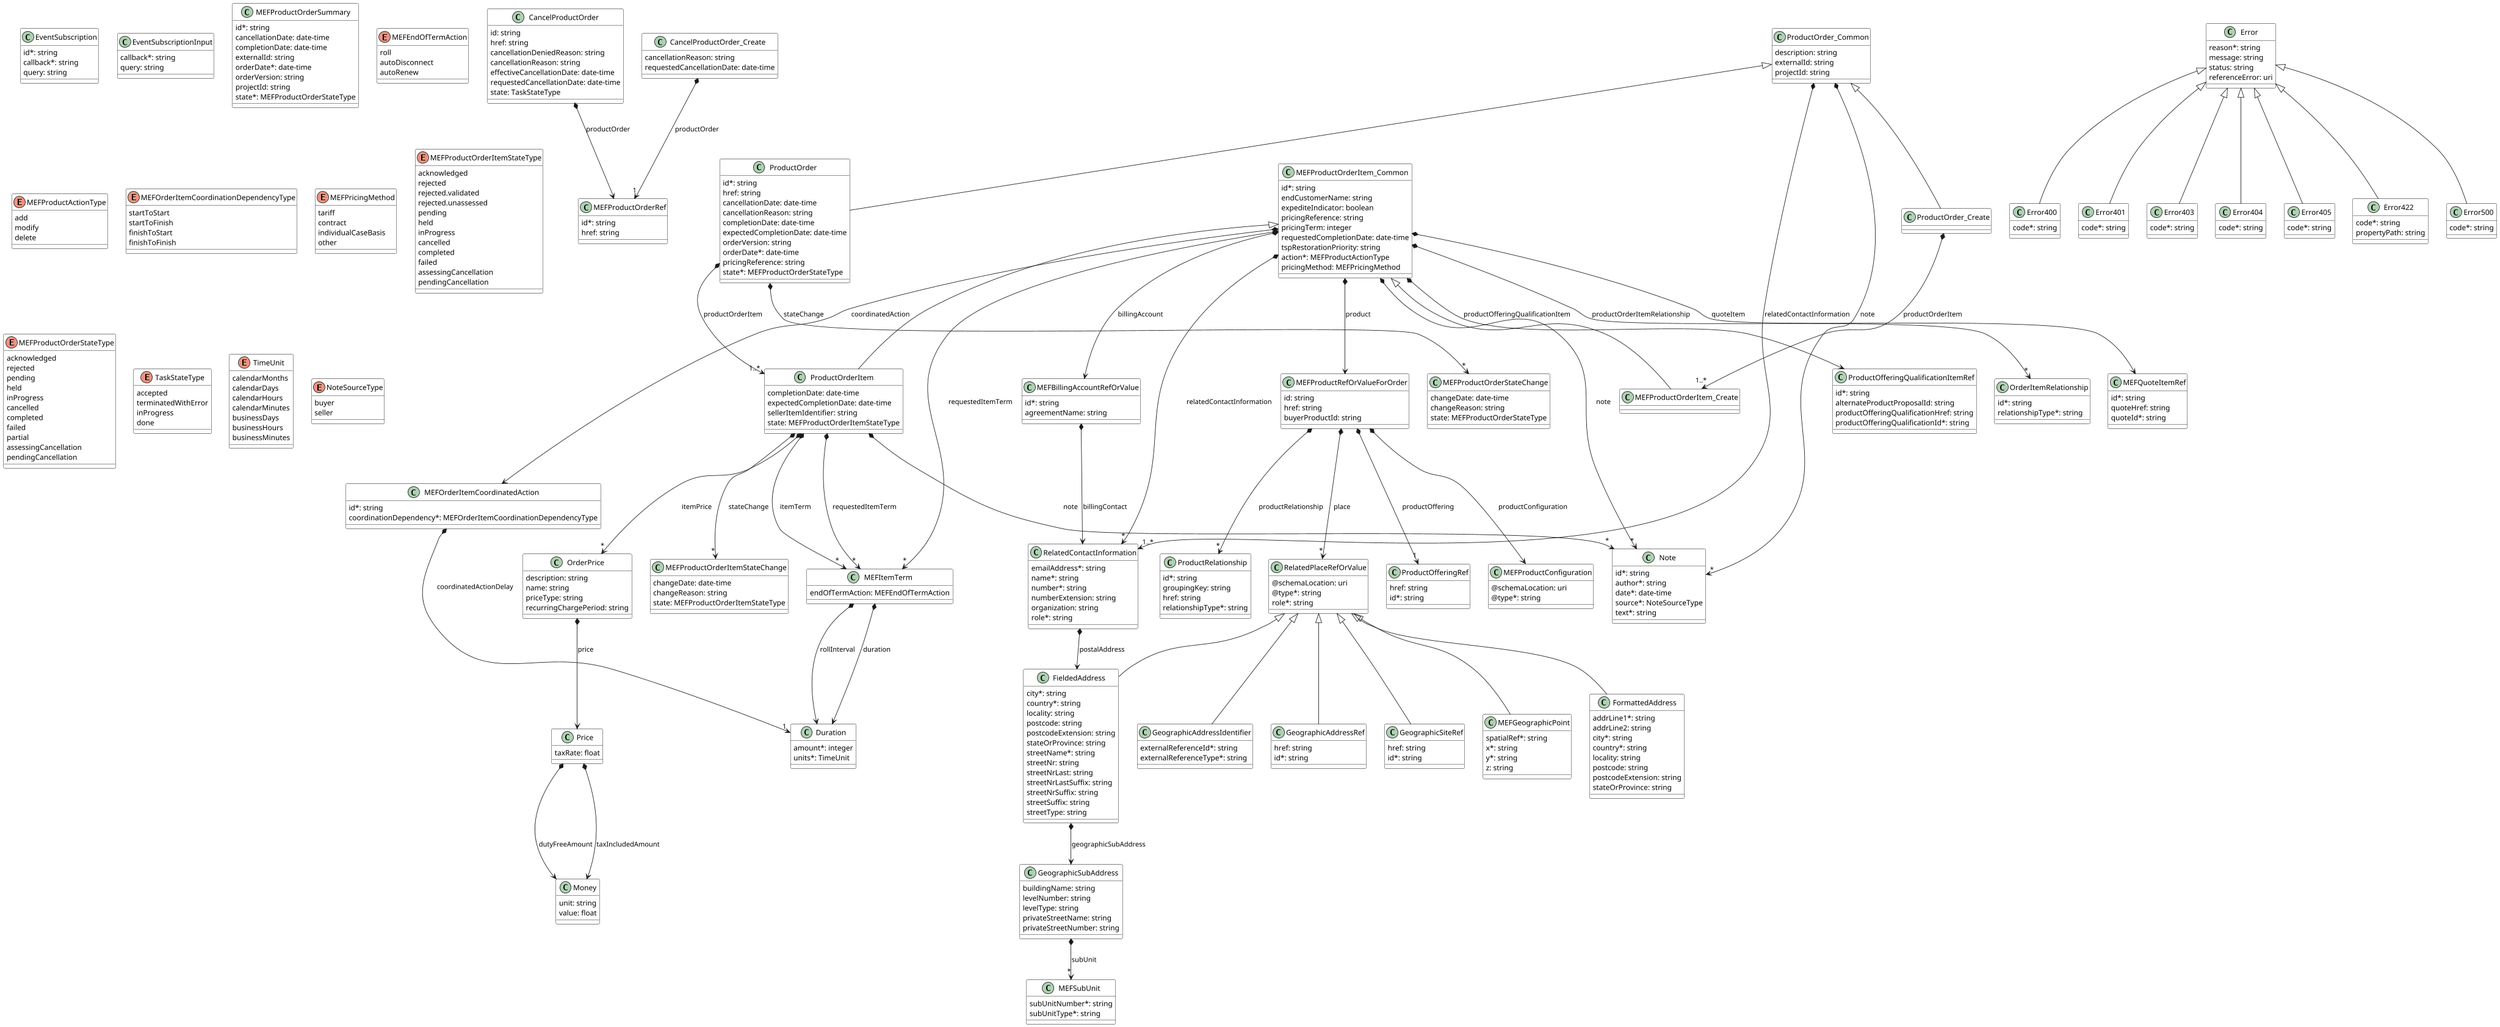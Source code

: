 @startuml
skinparam {
    ClassBackgroundColor White
    ClassBorderColor Black
}
scale 4096 width
class CancelProductOrder {

    id: string 
    href: string 
    cancellationDeniedReason: string 
    cancellationReason: string 
    effectiveCancellationDate: date-time 
    requestedCancellationDate: date-time 
    state: TaskStateType 
}

CancelProductOrder *--> MEFProductOrderRef : productOrder


class CancelProductOrder_Create {

    cancellationReason: string 
    requestedCancellationDate: date-time 
}

CancelProductOrder_Create *-->"1" MEFProductOrderRef : productOrder


class Duration {

    amount*: integer 
    units*: TimeUnit 
}



class Error400 {

    code*: string 
}
Error <|-- Error400



class Error401 {

    code*: string 
}
Error <|-- Error401



class Error403 {

    code*: string 
}
Error <|-- Error403



class Error404 {

    code*: string 
}
Error <|-- Error404



class Error405 {

    code*: string 
}
Error <|-- Error405



class Error422 {

    code*: string 
    propertyPath: string 
}
Error <|-- Error422



class Error500 {

    code*: string 
}
Error <|-- Error500



class Error {

    reason*: string 
    message: string 
    status: string 
    referenceError: uri 
}



class EventSubscription {

    id*: string 
    callback*: string 
    query: string 
}



class EventSubscriptionInput {

    callback*: string 
    query: string 
}



class FieldedAddress {

    city*: string 
    country*: string 
    locality: string 
    postcode: string 
    postcodeExtension: string 
    stateOrProvince: string 
    streetName*: string 
    streetNr: string 
    streetNrLast: string 
    streetNrLastSuffix: string 
    streetNrSuffix: string 
    streetSuffix: string 
    streetType: string 
}
RelatedPlaceRefOrValue <|-- FieldedAddress

FieldedAddress *--> GeographicSubAddress : geographicSubAddress


class FormattedAddress {

    addrLine1*: string 
    addrLine2: string 
    city*: string 
    country*: string 
    locality: string 
    postcode: string 
    postcodeExtension: string 
    stateOrProvince: string 
}
RelatedPlaceRefOrValue <|-- FormattedAddress



class GeographicAddressIdentifier {

    externalReferenceId*: string 
    externalReferenceType*: string 
}
RelatedPlaceRefOrValue <|-- GeographicAddressIdentifier



class GeographicAddressRef {

    href: string 
    id*: string 
}
RelatedPlaceRefOrValue <|-- GeographicAddressRef



class GeographicSiteRef {

    href: string 
    id*: string 
}
RelatedPlaceRefOrValue <|-- GeographicSiteRef



class GeographicSubAddress {

    buildingName: string 
    levelNumber: string 
    levelType: string 
    privateStreetName: string 
    privateStreetNumber: string 
}

GeographicSubAddress *-->"*" MEFSubUnit : subUnit


class MEFBillingAccountRefOrValue {

    id*: string 
    agreementName: string 
}

MEFBillingAccountRefOrValue *--> RelatedContactInformation : billingContact


class MEFOrderItemCoordinatedAction {

    id*: string 
    coordinationDependency*: MEFOrderItemCoordinationDependencyType 
}

MEFOrderItemCoordinatedAction *-->"1" Duration : coordinatedActionDelay


class MEFProductOrderSummary {

    id*: string 
    cancellationDate: date-time 
    completionDate: date-time 
    externalId: string 
    orderDate*: date-time 
    orderVersion: string 
    projectId: string 
    state*: MEFProductOrderStateType 
}



class OrderPrice {

    description: string 
    name: string 
    priceType: string 
    recurringChargePeriod: string 
}

OrderPrice *--> Price : price


class Price {

    taxRate: float 
}

Price *--> Money : dutyFreeAmount
Price *--> Money : taxIncludedAmount


class ProductOfferingRef {

    href: string 
    id*: string 
}



class ProductOrderItem {

    completionDate: date-time 
    expectedCompletionDate: date-time 
    sellerItemIdentifier: string 
    state: MEFProductOrderItemStateType 
}
MEFProductOrderItem_Common <|-- ProductOrderItem

ProductOrderItem *-->"*" OrderPrice : itemPrice
ProductOrderItem *-->"*" MEFItemTerm : itemTerm
ProductOrderItem *-->"*" Note : note
ProductOrderItem *-->"*" MEFItemTerm : requestedItemTerm
ProductOrderItem *-->"*" MEFProductOrderItemStateChange : stateChange


class ProductOrder_Create {

}
ProductOrder_Common <|-- ProductOrder_Create

ProductOrder_Create *-->"1..*" MEFProductOrderItem_Create : productOrderItem


enum MEFEndOfTermAction {

    roll
    autoDisconnect
    autoRenew
}
class MEFGeographicPoint {

    spatialRef*: string 
    x*: string 
    y*: string 
    z: string 
}
RelatedPlaceRefOrValue <|-- MEFGeographicPoint



class MEFItemTerm {

    endOfTermAction: MEFEndOfTermAction 
}

MEFItemTerm *--> Duration : duration
MEFItemTerm *--> Duration : rollInterval


enum MEFProductActionType {

    add
    modify
    delete
}
enum MEFOrderItemCoordinationDependencyType {

    startToStart
    startToFinish
    finishToStart
    finishToFinish
}
class MEFProductConfiguration {

    @schemaLocation: uri 
    @type*: string 
}



class MEFProductOrderItemStateChange {

    changeDate: date-time 
    changeReason: string 
    state: MEFProductOrderItemStateType 
}



class MEFProductOrderItem_Create {

}
MEFProductOrderItem_Common <|-- MEFProductOrderItem_Create



class MEFProductOrderItem_Common {

    id*: string 
    endCustomerName: string 
    expediteIndicator: boolean 
    pricingReference: string 
    pricingTerm: integer 
    requestedCompletionDate: date-time 
    tspRestorationPriority: string 
    action*: MEFProductActionType 
    pricingMethod: MEFPricingMethod 
}

MEFProductOrderItem_Common *--> MEFBillingAccountRefOrValue : billingAccount
MEFProductOrderItem_Common *--> MEFOrderItemCoordinatedAction : coordinatedAction
MEFProductOrderItem_Common *-->"*" Note : note
MEFProductOrderItem_Common *--> MEFProductRefOrValueForOrder : product
MEFProductOrderItem_Common *--> ProductOfferingQualificationItemRef : productOfferingQualificationItem
MEFProductOrderItem_Common *-->"*" OrderItemRelationship : productOrderItemRelationship
MEFProductOrderItem_Common *--> MEFQuoteItemRef : quoteItem
MEFProductOrderItem_Common *-->"*" RelatedContactInformation : relatedContactInformation
MEFProductOrderItem_Common *-->"*" MEFItemTerm : requestedItemTerm


class MEFProductOrderRef {

    id*: string 
    href: string 
}



class MEFProductOrderStateChange {

    changeDate: date-time 
    changeReason: string 
    state: MEFProductOrderStateType 
}



class MEFProductRefOrValueForOrder {

    id: string 
    href: string 
    buyerProductId: string 
}

MEFProductRefOrValueForOrder *-->"*" RelatedPlaceRefOrValue : place
MEFProductRefOrValueForOrder *--> MEFProductConfiguration : productConfiguration
MEFProductRefOrValueForOrder *-->"1" ProductOfferingRef : productOffering
MEFProductRefOrValueForOrder *-->"*" ProductRelationship : productRelationship


class MEFQuoteItemRef {

    id*: string 
    quoteHref: string 
    quoteId*: string 
}



class MEFSubUnit {

    subUnitNumber*: string 
    subUnitType*: string 
}



class Money {

    unit: string 
    value: float 
}



class Note {

    id*: string 
    author*: string 
    date*: date-time 
    source*: NoteSourceType 
    text*: string 
}



class OrderItemRelationship {

    id*: string 
    relationshipType*: string 
}



enum MEFPricingMethod {

    tariff
    contract
    individualCaseBasis
    other
}
class ProductOfferingQualificationItemRef {

    id*: string 
    alternateProductProposalId: string 
    productOfferingQualificationHref: string 
    productOfferingQualificationId*: string 
}



class ProductOrder {

    id*: string 
    href: string 
    cancellationDate: date-time 
    cancellationReason: string 
    completionDate: date-time 
    expectedCompletionDate: date-time 
    orderVersion: string 
    orderDate*: date-time 
    pricingReference: string 
    state*: MEFProductOrderStateType 
}
ProductOrder_Common <|-- ProductOrder

ProductOrder *-->"1..*" ProductOrderItem : productOrderItem
ProductOrder *-->"*" MEFProductOrderStateChange : stateChange


class ProductOrder_Common {

    description: string 
    externalId: string 
    projectId: string 
}

ProductOrder_Common *-->"*" Note : note
ProductOrder_Common *-->"1..*" RelatedContactInformation : relatedContactInformation


class ProductRelationship {

    id*: string 
    groupingKey: string 
    href: string 
    relationshipType*: string 
}



class RelatedContactInformation {

    emailAddress*: string 
    name*: string 
    number*: string 
    numberExtension: string 
    organization: string 
    role*: string 
}

RelatedContactInformation *--> FieldedAddress : postalAddress


class RelatedPlaceRefOrValue {

    @schemaLocation: uri 
    @type*: string 
    role*: string 
}



enum MEFProductOrderItemStateType {

    acknowledged
    rejected
    rejected.validated
    rejected.unassessed
    pending
    held
    inProgress
    cancelled
    completed
    failed
    assessingCancellation
    pendingCancellation
}
enum MEFProductOrderStateType {

    acknowledged
    rejected
    pending
    held
    inProgress
    cancelled
    completed
    failed
    partial
    assessingCancellation
    pendingCancellation
}
enum TaskStateType {

    accepted
    terminatedWithError
    inProgress
    done
}
enum TimeUnit {

    calendarMonths
    calendarDays
    calendarHours
    calendarMinutes
    businessDays
    businessHours
    businessMinutes
}
enum NoteSourceType {

    buyer
    seller
}
@enduml
